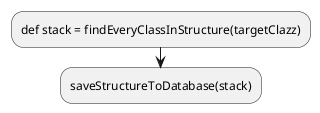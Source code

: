 @startuml


	:def stack = findEveryClassInStructure(targetClazz);
    :saveStructureToDatabase(stack);


@enduml
